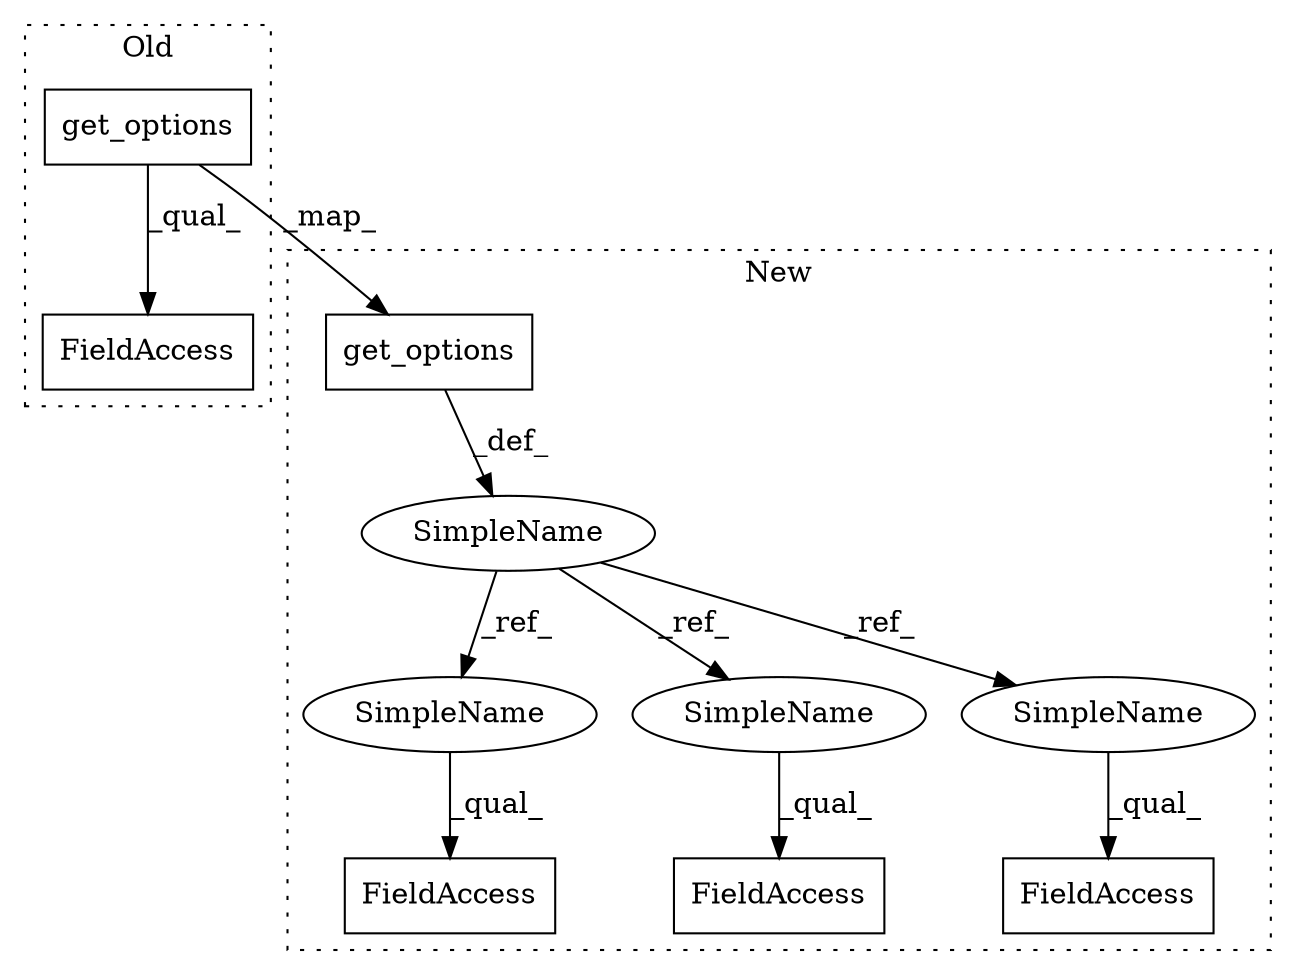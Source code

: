 digraph G {
subgraph cluster0 {
1 [label="get_options" a="32" s="1407" l="13" shape="box"];
3 [label="FieldAccess" a="22" s="1402" l="32" shape="box"];
label = "Old";
style="dotted";
}
subgraph cluster1 {
2 [label="get_options" a="32" s="1565" l="13" shape="box"];
4 [label="FieldAccess" a="22" s="1729" l="18" shape="box"];
5 [label="FieldAccess" a="22" s="1751" l="18" shape="box"];
6 [label="SimpleName" a="42" s="1555" l="4" shape="ellipse"];
7 [label="FieldAccess" a="22" s="1680" l="9" shape="box"];
8 [label="SimpleName" a="42" s="1751" l="4" shape="ellipse"];
9 [label="SimpleName" a="42" s="1680" l="4" shape="ellipse"];
10 [label="SimpleName" a="42" s="1729" l="4" shape="ellipse"];
label = "New";
style="dotted";
}
1 -> 2 [label="_map_"];
1 -> 3 [label="_qual_"];
2 -> 6 [label="_def_"];
6 -> 9 [label="_ref_"];
6 -> 10 [label="_ref_"];
6 -> 8 [label="_ref_"];
8 -> 5 [label="_qual_"];
9 -> 7 [label="_qual_"];
10 -> 4 [label="_qual_"];
}